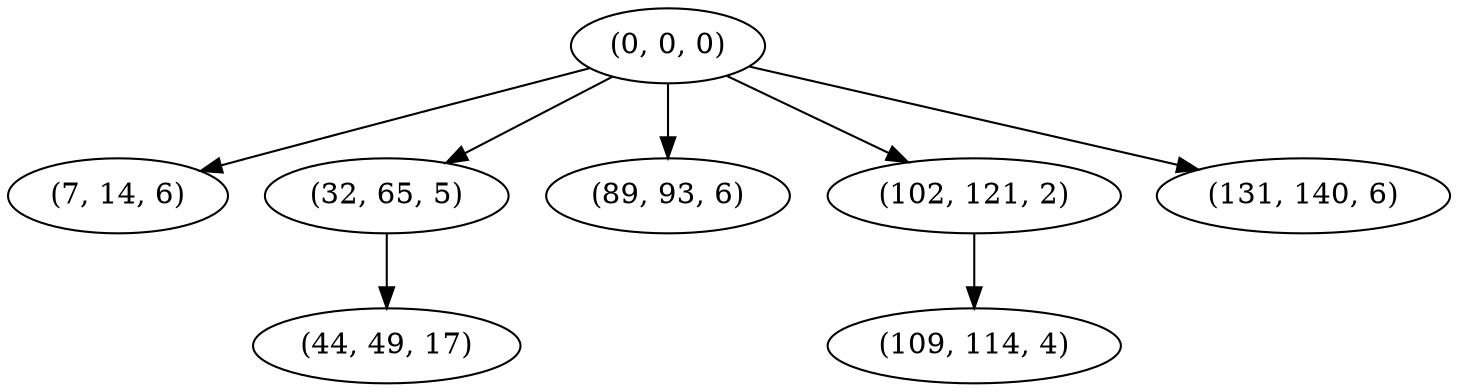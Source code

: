 digraph tree {
    "(0, 0, 0)";
    "(7, 14, 6)";
    "(32, 65, 5)";
    "(44, 49, 17)";
    "(89, 93, 6)";
    "(102, 121, 2)";
    "(109, 114, 4)";
    "(131, 140, 6)";
    "(0, 0, 0)" -> "(7, 14, 6)";
    "(0, 0, 0)" -> "(32, 65, 5)";
    "(0, 0, 0)" -> "(89, 93, 6)";
    "(0, 0, 0)" -> "(102, 121, 2)";
    "(0, 0, 0)" -> "(131, 140, 6)";
    "(32, 65, 5)" -> "(44, 49, 17)";
    "(102, 121, 2)" -> "(109, 114, 4)";
}
